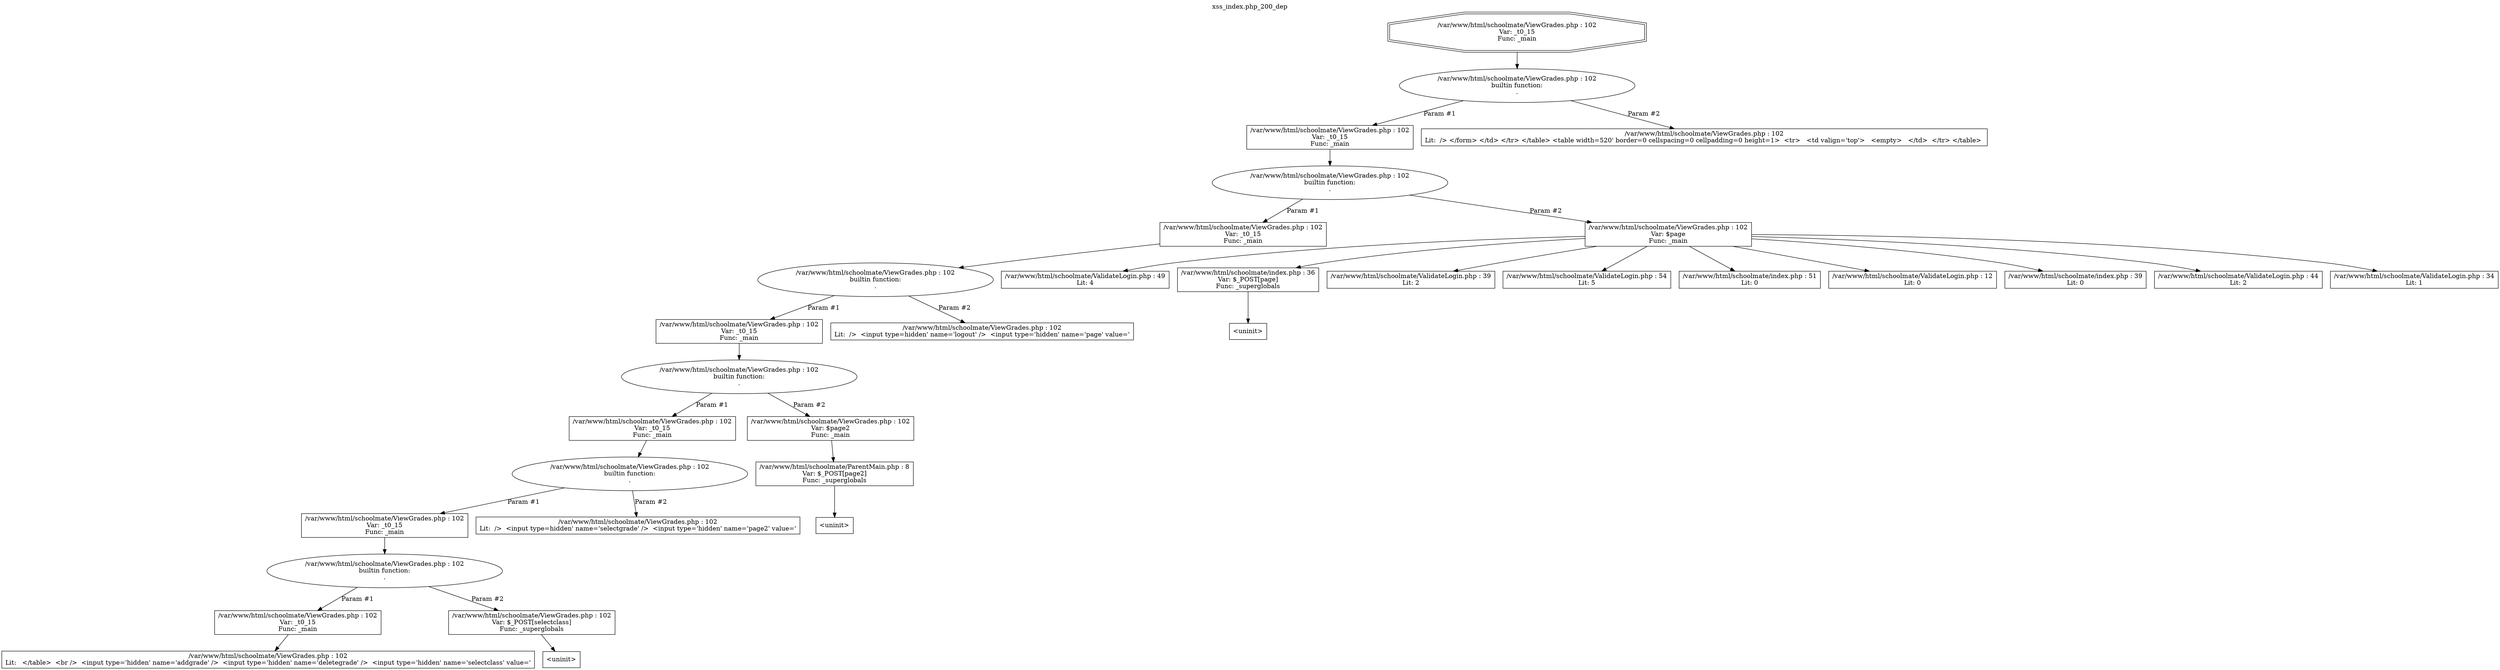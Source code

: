 digraph cfg {
  label="xss_index.php_200_dep";
  labelloc=t;
  n1 [shape=doubleoctagon, label="/var/www/html/schoolmate/ViewGrades.php : 102\nVar: _t0_15\nFunc: _main\n"];
  n2 [shape=ellipse, label="/var/www/html/schoolmate/ViewGrades.php : 102\nbuiltin function:\n.\n"];
  n3 [shape=box, label="/var/www/html/schoolmate/ViewGrades.php : 102\nVar: _t0_15\nFunc: _main\n"];
  n4 [shape=ellipse, label="/var/www/html/schoolmate/ViewGrades.php : 102\nbuiltin function:\n.\n"];
  n5 [shape=box, label="/var/www/html/schoolmate/ViewGrades.php : 102\nVar: _t0_15\nFunc: _main\n"];
  n6 [shape=ellipse, label="/var/www/html/schoolmate/ViewGrades.php : 102\nbuiltin function:\n.\n"];
  n7 [shape=box, label="/var/www/html/schoolmate/ViewGrades.php : 102\nVar: _t0_15\nFunc: _main\n"];
  n8 [shape=ellipse, label="/var/www/html/schoolmate/ViewGrades.php : 102\nbuiltin function:\n.\n"];
  n9 [shape=box, label="/var/www/html/schoolmate/ViewGrades.php : 102\nVar: _t0_15\nFunc: _main\n"];
  n10 [shape=ellipse, label="/var/www/html/schoolmate/ViewGrades.php : 102\nbuiltin function:\n.\n"];
  n11 [shape=box, label="/var/www/html/schoolmate/ViewGrades.php : 102\nVar: _t0_15\nFunc: _main\n"];
  n12 [shape=ellipse, label="/var/www/html/schoolmate/ViewGrades.php : 102\nbuiltin function:\n.\n"];
  n13 [shape=box, label="/var/www/html/schoolmate/ViewGrades.php : 102\nVar: _t0_15\nFunc: _main\n"];
  n14 [shape=box, label="/var/www/html/schoolmate/ViewGrades.php : 102\nLit:   </table>  <br />  <input type='hidden' name='addgrade' />  <input type='hidden' name='deletegrade' />  <input type='hidden' name='selectclass' value='\n"];
  n15 [shape=box, label="/var/www/html/schoolmate/ViewGrades.php : 102\nVar: $_POST[selectclass]\nFunc: _superglobals\n"];
  n16 [shape=box, label="<uninit>"];
  n17 [shape=box, label="/var/www/html/schoolmate/ViewGrades.php : 102\nLit:  />  <input type=hidden' name='selectgrade' />  <input type='hidden' name='page2' value='\n"];
  n18 [shape=box, label="/var/www/html/schoolmate/ViewGrades.php : 102\nVar: $page2\nFunc: _main\n"];
  n19 [shape=box, label="/var/www/html/schoolmate/ParentMain.php : 8\nVar: $_POST[page2]\nFunc: _superglobals\n"];
  n20 [shape=box, label="<uninit>"];
  n21 [shape=box, label="/var/www/html/schoolmate/ViewGrades.php : 102\nLit:  />  <input type=hidden' name='logout' />  <input type='hidden' name='page' value='\n"];
  n22 [shape=box, label="/var/www/html/schoolmate/ViewGrades.php : 102\nVar: $page\nFunc: _main\n"];
  n23 [shape=box, label="/var/www/html/schoolmate/ValidateLogin.php : 49\nLit: 4\n"];
  n24 [shape=box, label="/var/www/html/schoolmate/index.php : 36\nVar: $_POST[page]\nFunc: _superglobals\n"];
  n25 [shape=box, label="<uninit>"];
  n26 [shape=box, label="/var/www/html/schoolmate/ValidateLogin.php : 39\nLit: 2\n"];
  n27 [shape=box, label="/var/www/html/schoolmate/ValidateLogin.php : 54\nLit: 5\n"];
  n28 [shape=box, label="/var/www/html/schoolmate/index.php : 51\nLit: 0\n"];
  n29 [shape=box, label="/var/www/html/schoolmate/ValidateLogin.php : 12\nLit: 0\n"];
  n30 [shape=box, label="/var/www/html/schoolmate/index.php : 39\nLit: 0\n"];
  n31 [shape=box, label="/var/www/html/schoolmate/ValidateLogin.php : 44\nLit: 2\n"];
  n32 [shape=box, label="/var/www/html/schoolmate/ValidateLogin.php : 34\nLit: 1\n"];
  n33 [shape=box, label="/var/www/html/schoolmate/ViewGrades.php : 102\nLit:  /> </form> </td> </tr> </table> <table width=520' border=0 cellspacing=0 cellpadding=0 height=1>  <tr>   <td valign='top'>   <empty>   </td>  </tr> </table> \n"];
  n1 -> n2;
  n3 -> n4;
  n5 -> n6;
  n7 -> n8;
  n9 -> n10;
  n11 -> n12;
  n13 -> n14;
  n12 -> n13[label="Param #1"];
  n12 -> n15[label="Param #2"];
  n15 -> n16;
  n10 -> n11[label="Param #1"];
  n10 -> n17[label="Param #2"];
  n8 -> n9[label="Param #1"];
  n8 -> n18[label="Param #2"];
  n19 -> n20;
  n18 -> n19;
  n6 -> n7[label="Param #1"];
  n6 -> n21[label="Param #2"];
  n4 -> n5[label="Param #1"];
  n4 -> n22[label="Param #2"];
  n22 -> n23;
  n22 -> n24;
  n22 -> n26;
  n22 -> n27;
  n22 -> n28;
  n22 -> n29;
  n22 -> n30;
  n22 -> n31;
  n22 -> n32;
  n24 -> n25;
  n2 -> n3[label="Param #1"];
  n2 -> n33[label="Param #2"];
}
